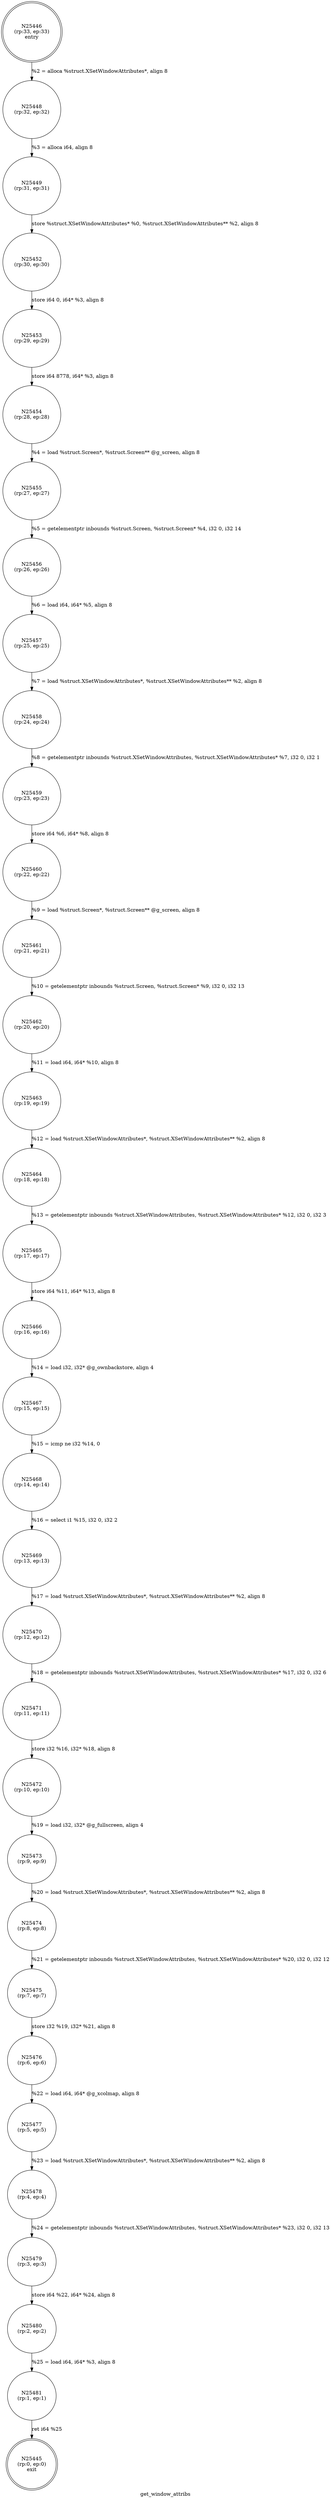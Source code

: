 digraph get_window_attribs {
label="get_window_attribs"
25445 [label="N25445\n(rp:0, ep:0)\nexit", shape="doublecircle"]
25446 [label="N25446\n(rp:33, ep:33)\nentry", shape="doublecircle"]
25446 -> 25448 [label="%2 = alloca %struct.XSetWindowAttributes*, align 8"]
25448 [label="N25448\n(rp:32, ep:32)", shape="circle"]
25448 -> 25449 [label="%3 = alloca i64, align 8"]
25449 [label="N25449\n(rp:31, ep:31)", shape="circle"]
25449 -> 25452 [label="store %struct.XSetWindowAttributes* %0, %struct.XSetWindowAttributes** %2, align 8"]
25452 [label="N25452\n(rp:30, ep:30)", shape="circle"]
25452 -> 25453 [label="store i64 0, i64* %3, align 8"]
25453 [label="N25453\n(rp:29, ep:29)", shape="circle"]
25453 -> 25454 [label="store i64 8778, i64* %3, align 8"]
25454 [label="N25454\n(rp:28, ep:28)", shape="circle"]
25454 -> 25455 [label="%4 = load %struct.Screen*, %struct.Screen** @g_screen, align 8"]
25455 [label="N25455\n(rp:27, ep:27)", shape="circle"]
25455 -> 25456 [label="%5 = getelementptr inbounds %struct.Screen, %struct.Screen* %4, i32 0, i32 14"]
25456 [label="N25456\n(rp:26, ep:26)", shape="circle"]
25456 -> 25457 [label="%6 = load i64, i64* %5, align 8"]
25457 [label="N25457\n(rp:25, ep:25)", shape="circle"]
25457 -> 25458 [label="%7 = load %struct.XSetWindowAttributes*, %struct.XSetWindowAttributes** %2, align 8"]
25458 [label="N25458\n(rp:24, ep:24)", shape="circle"]
25458 -> 25459 [label="%8 = getelementptr inbounds %struct.XSetWindowAttributes, %struct.XSetWindowAttributes* %7, i32 0, i32 1"]
25459 [label="N25459\n(rp:23, ep:23)", shape="circle"]
25459 -> 25460 [label="store i64 %6, i64* %8, align 8"]
25460 [label="N25460\n(rp:22, ep:22)", shape="circle"]
25460 -> 25461 [label="%9 = load %struct.Screen*, %struct.Screen** @g_screen, align 8"]
25461 [label="N25461\n(rp:21, ep:21)", shape="circle"]
25461 -> 25462 [label="%10 = getelementptr inbounds %struct.Screen, %struct.Screen* %9, i32 0, i32 13"]
25462 [label="N25462\n(rp:20, ep:20)", shape="circle"]
25462 -> 25463 [label="%11 = load i64, i64* %10, align 8"]
25463 [label="N25463\n(rp:19, ep:19)", shape="circle"]
25463 -> 25464 [label="%12 = load %struct.XSetWindowAttributes*, %struct.XSetWindowAttributes** %2, align 8"]
25464 [label="N25464\n(rp:18, ep:18)", shape="circle"]
25464 -> 25465 [label="%13 = getelementptr inbounds %struct.XSetWindowAttributes, %struct.XSetWindowAttributes* %12, i32 0, i32 3"]
25465 [label="N25465\n(rp:17, ep:17)", shape="circle"]
25465 -> 25466 [label="store i64 %11, i64* %13, align 8"]
25466 [label="N25466\n(rp:16, ep:16)", shape="circle"]
25466 -> 25467 [label="%14 = load i32, i32* @g_ownbackstore, align 4"]
25467 [label="N25467\n(rp:15, ep:15)", shape="circle"]
25467 -> 25468 [label="%15 = icmp ne i32 %14, 0"]
25468 [label="N25468\n(rp:14, ep:14)", shape="circle"]
25468 -> 25469 [label="%16 = select i1 %15, i32 0, i32 2"]
25469 [label="N25469\n(rp:13, ep:13)", shape="circle"]
25469 -> 25470 [label="%17 = load %struct.XSetWindowAttributes*, %struct.XSetWindowAttributes** %2, align 8"]
25470 [label="N25470\n(rp:12, ep:12)", shape="circle"]
25470 -> 25471 [label="%18 = getelementptr inbounds %struct.XSetWindowAttributes, %struct.XSetWindowAttributes* %17, i32 0, i32 6"]
25471 [label="N25471\n(rp:11, ep:11)", shape="circle"]
25471 -> 25472 [label="store i32 %16, i32* %18, align 8"]
25472 [label="N25472\n(rp:10, ep:10)", shape="circle"]
25472 -> 25473 [label="%19 = load i32, i32* @g_fullscreen, align 4"]
25473 [label="N25473\n(rp:9, ep:9)", shape="circle"]
25473 -> 25474 [label="%20 = load %struct.XSetWindowAttributes*, %struct.XSetWindowAttributes** %2, align 8"]
25474 [label="N25474\n(rp:8, ep:8)", shape="circle"]
25474 -> 25475 [label="%21 = getelementptr inbounds %struct.XSetWindowAttributes, %struct.XSetWindowAttributes* %20, i32 0, i32 12"]
25475 [label="N25475\n(rp:7, ep:7)", shape="circle"]
25475 -> 25476 [label="store i32 %19, i32* %21, align 8"]
25476 [label="N25476\n(rp:6, ep:6)", shape="circle"]
25476 -> 25477 [label="%22 = load i64, i64* @g_xcolmap, align 8"]
25477 [label="N25477\n(rp:5, ep:5)", shape="circle"]
25477 -> 25478 [label="%23 = load %struct.XSetWindowAttributes*, %struct.XSetWindowAttributes** %2, align 8"]
25478 [label="N25478\n(rp:4, ep:4)", shape="circle"]
25478 -> 25479 [label="%24 = getelementptr inbounds %struct.XSetWindowAttributes, %struct.XSetWindowAttributes* %23, i32 0, i32 13"]
25479 [label="N25479\n(rp:3, ep:3)", shape="circle"]
25479 -> 25480 [label="store i64 %22, i64* %24, align 8"]
25480 [label="N25480\n(rp:2, ep:2)", shape="circle"]
25480 -> 25481 [label="%25 = load i64, i64* %3, align 8"]
25481 [label="N25481\n(rp:1, ep:1)", shape="circle"]
25481 -> 25445 [label="ret i64 %25"]
}
